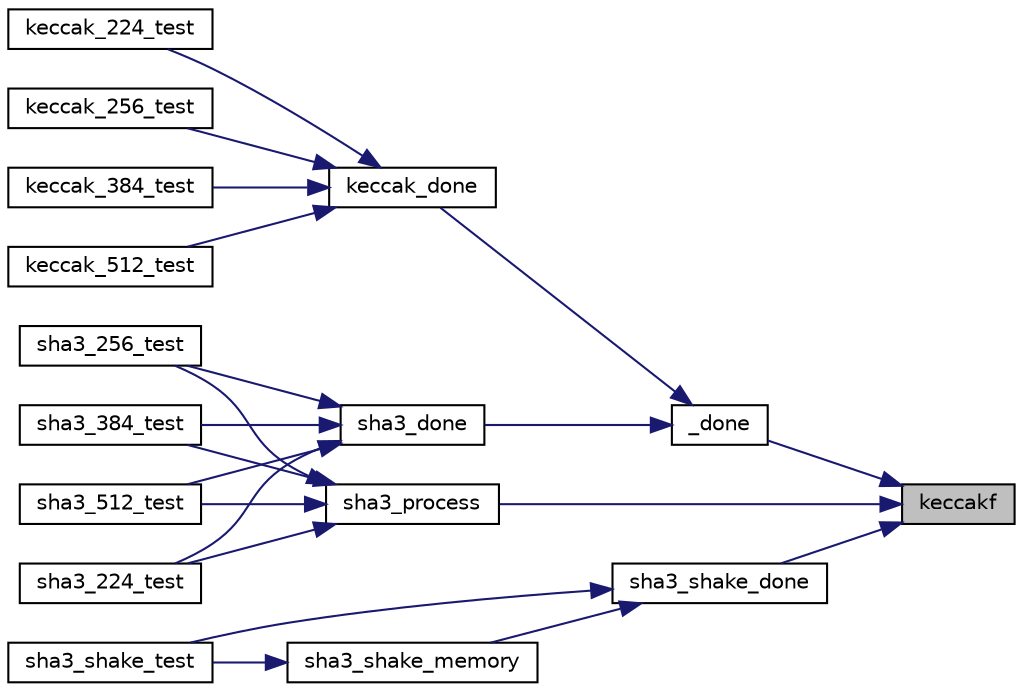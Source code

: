 digraph "keccakf"
{
 // LATEX_PDF_SIZE
  edge [fontname="Helvetica",fontsize="10",labelfontname="Helvetica",labelfontsize="10"];
  node [fontname="Helvetica",fontsize="10",shape=record];
  rankdir="RL";
  Node24 [label="keccakf",height=0.2,width=0.4,color="black", fillcolor="grey75", style="filled", fontcolor="black",tooltip=" "];
  Node24 -> Node25 [dir="back",color="midnightblue",fontsize="10",style="solid"];
  Node25 [label="_done",height=0.2,width=0.4,color="black", fillcolor="white", style="filled",URL="$sha3_8c.html#a70447c15a8370dc0c8353265433ef0da",tooltip=" "];
  Node25 -> Node26 [dir="back",color="midnightblue",fontsize="10",style="solid"];
  Node26 [label="keccak_done",height=0.2,width=0.4,color="black", fillcolor="white", style="filled",URL="$sha3_8c.html#a31831af26bc9cc4951ec2808dee5d4f3",tooltip=" "];
  Node26 -> Node27 [dir="back",color="midnightblue",fontsize="10",style="solid"];
  Node27 [label="keccak_224_test",height=0.2,width=0.4,color="black", fillcolor="white", style="filled",URL="$sha3__test_8c.html#abbe20bf64ded7367985637fe50b79bf6",tooltip=" "];
  Node26 -> Node28 [dir="back",color="midnightblue",fontsize="10",style="solid"];
  Node28 [label="keccak_256_test",height=0.2,width=0.4,color="black", fillcolor="white", style="filled",URL="$sha3__test_8c.html#ae239a7f95920b29d1f93a1fa8a243e1f",tooltip=" "];
  Node26 -> Node29 [dir="back",color="midnightblue",fontsize="10",style="solid"];
  Node29 [label="keccak_384_test",height=0.2,width=0.4,color="black", fillcolor="white", style="filled",URL="$sha3__test_8c.html#a90630c908fb0ac0a009c63152d56f0a0",tooltip=" "];
  Node26 -> Node30 [dir="back",color="midnightblue",fontsize="10",style="solid"];
  Node30 [label="keccak_512_test",height=0.2,width=0.4,color="black", fillcolor="white", style="filled",URL="$sha3__test_8c.html#a47fd72744c16de6a8c777d52f63f0879",tooltip=" "];
  Node25 -> Node31 [dir="back",color="midnightblue",fontsize="10",style="solid"];
  Node31 [label="sha3_done",height=0.2,width=0.4,color="black", fillcolor="white", style="filled",URL="$sha3_8c.html#a366200437edbbf12e1dda073566619e9",tooltip=" "];
  Node31 -> Node32 [dir="back",color="midnightblue",fontsize="10",style="solid"];
  Node32 [label="sha3_224_test",height=0.2,width=0.4,color="black", fillcolor="white", style="filled",URL="$sha3__test_8c.html#a53d3cf451582bb9c57a032d967cbdecb",tooltip=" "];
  Node31 -> Node33 [dir="back",color="midnightblue",fontsize="10",style="solid"];
  Node33 [label="sha3_256_test",height=0.2,width=0.4,color="black", fillcolor="white", style="filled",URL="$sha3__test_8c.html#aafa6f2186a83cf477969e60264de4d7c",tooltip=" "];
  Node31 -> Node34 [dir="back",color="midnightblue",fontsize="10",style="solid"];
  Node34 [label="sha3_384_test",height=0.2,width=0.4,color="black", fillcolor="white", style="filled",URL="$sha3__test_8c.html#a2b995816e706a145a50e2714a48bc37d",tooltip=" "];
  Node31 -> Node35 [dir="back",color="midnightblue",fontsize="10",style="solid"];
  Node35 [label="sha3_512_test",height=0.2,width=0.4,color="black", fillcolor="white", style="filled",URL="$sha3__test_8c.html#a64686c97ddb8c28598ee5d0d36f2af6c",tooltip=" "];
  Node24 -> Node36 [dir="back",color="midnightblue",fontsize="10",style="solid"];
  Node36 [label="sha3_process",height=0.2,width=0.4,color="black", fillcolor="white", style="filled",URL="$sha3_8c.html#a219bb33c73fc17f796f3673ee079d1e2",tooltip=" "];
  Node36 -> Node32 [dir="back",color="midnightblue",fontsize="10",style="solid"];
  Node36 -> Node33 [dir="back",color="midnightblue",fontsize="10",style="solid"];
  Node36 -> Node34 [dir="back",color="midnightblue",fontsize="10",style="solid"];
  Node36 -> Node35 [dir="back",color="midnightblue",fontsize="10",style="solid"];
  Node24 -> Node37 [dir="back",color="midnightblue",fontsize="10",style="solid"];
  Node37 [label="sha3_shake_done",height=0.2,width=0.4,color="black", fillcolor="white", style="filled",URL="$sha3_8c.html#a28a11ba4ab2b4ab690d50af5a192ee22",tooltip=" "];
  Node37 -> Node38 [dir="back",color="midnightblue",fontsize="10",style="solid"];
  Node38 [label="sha3_shake_memory",height=0.2,width=0.4,color="black", fillcolor="white", style="filled",URL="$sha3_8c.html#a7de1578a754c0ec8629d465bab3cd55c",tooltip=" "];
  Node38 -> Node39 [dir="back",color="midnightblue",fontsize="10",style="solid"];
  Node39 [label="sha3_shake_test",height=0.2,width=0.4,color="black", fillcolor="white", style="filled",URL="$sha3__test_8c.html#a2eef76efd0a49571403592f9e3f08273",tooltip=" "];
  Node37 -> Node39 [dir="back",color="midnightblue",fontsize="10",style="solid"];
}
